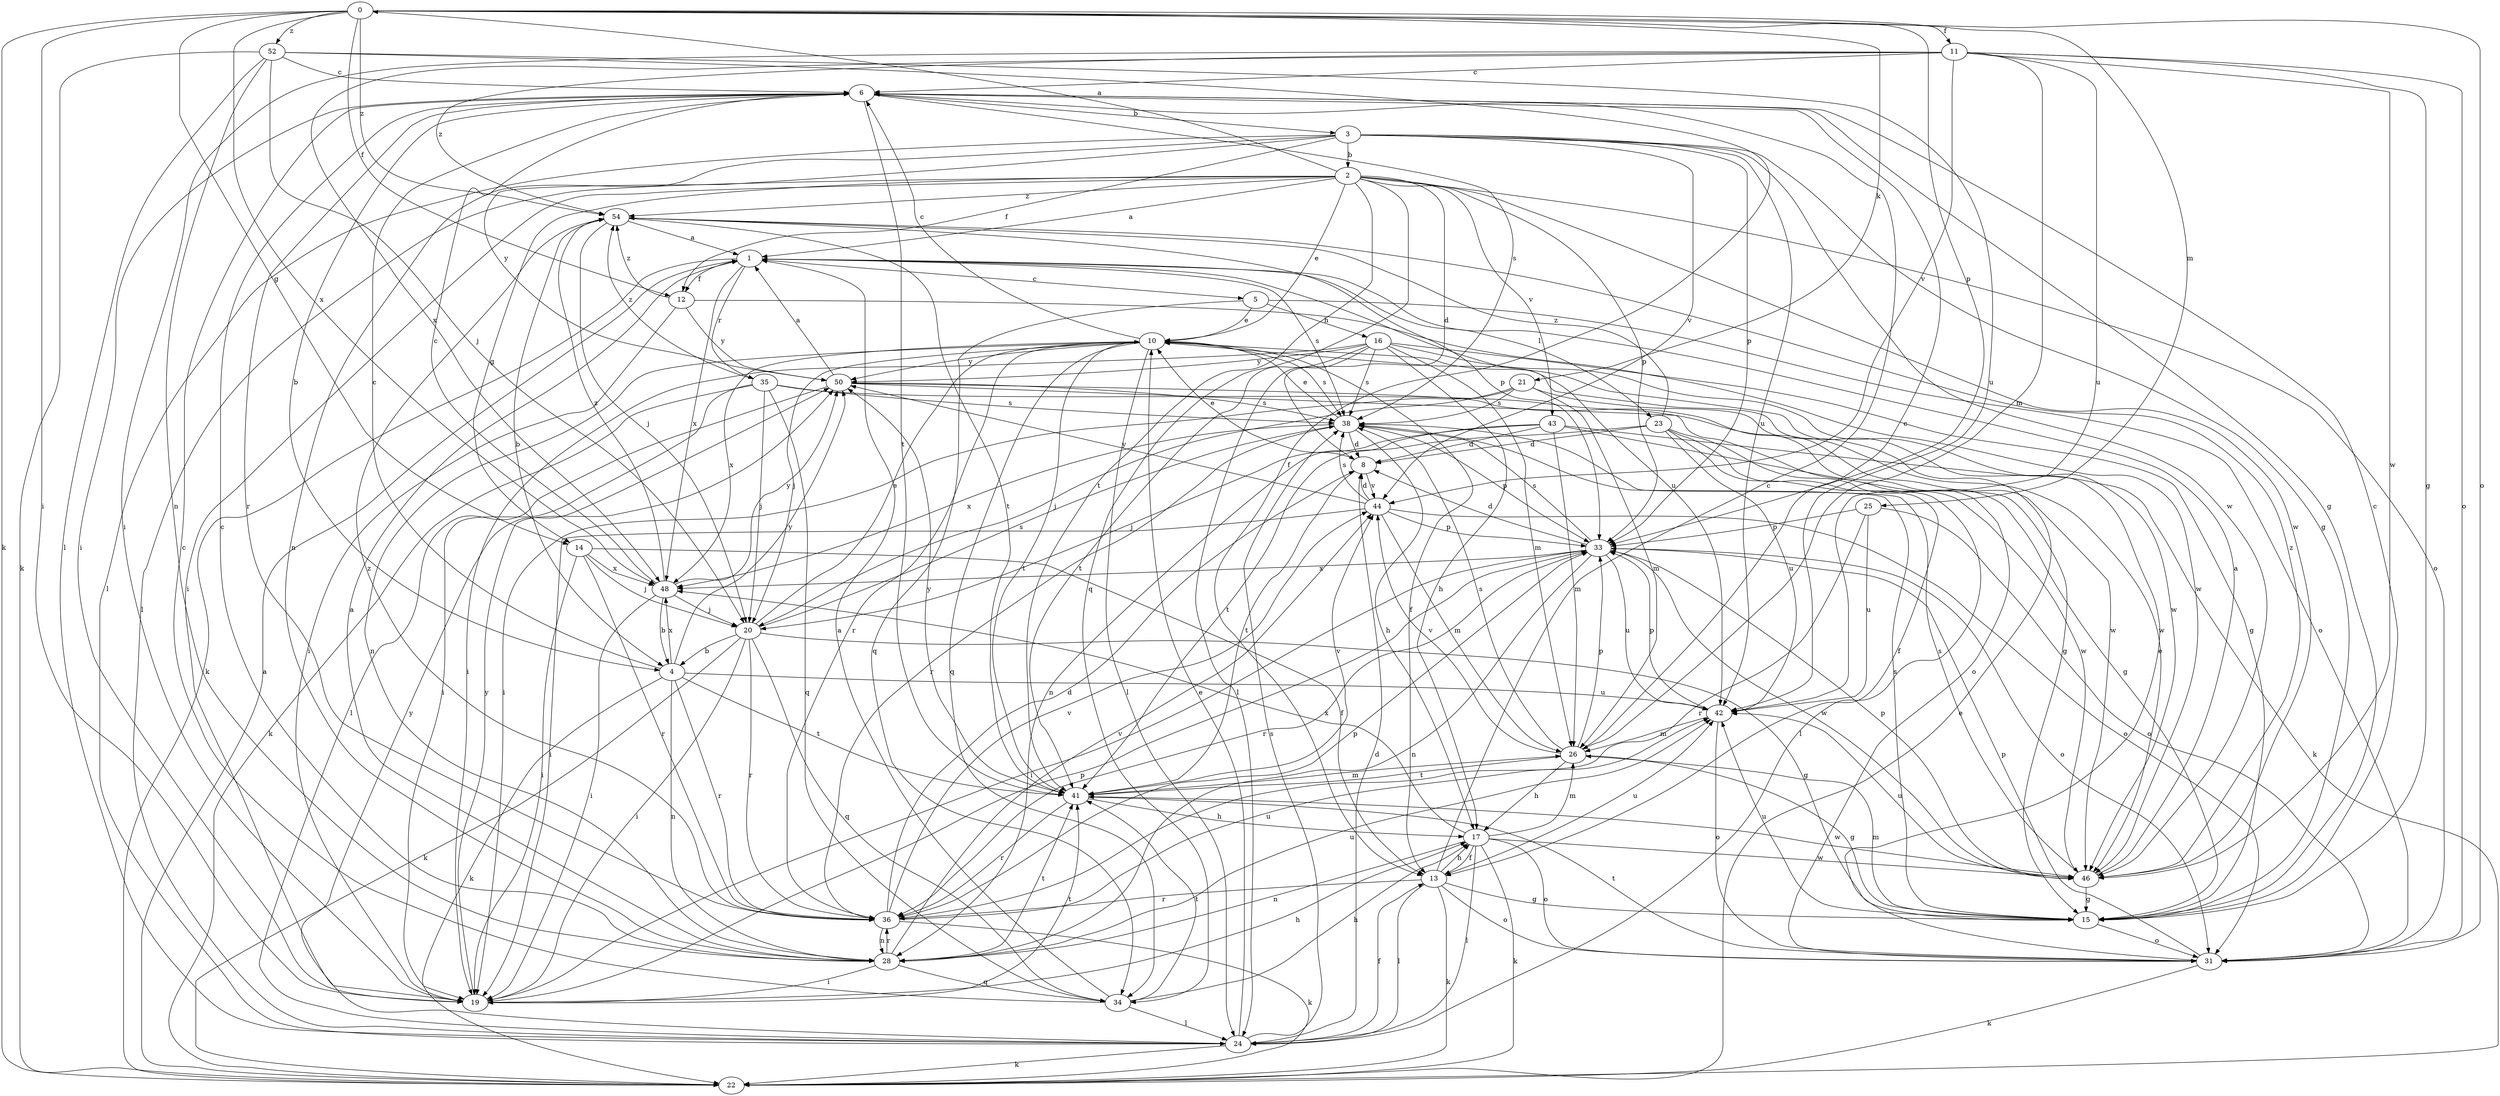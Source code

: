 strict digraph  {
0;
1;
2;
3;
4;
5;
6;
8;
10;
11;
12;
13;
14;
15;
16;
17;
19;
20;
21;
22;
23;
24;
25;
26;
28;
31;
33;
34;
35;
36;
38;
41;
42;
43;
44;
46;
48;
50;
52;
54;
0 -> 11  [label=f];
0 -> 12  [label=f];
0 -> 14  [label=g];
0 -> 19  [label=i];
0 -> 21  [label=k];
0 -> 22  [label=k];
0 -> 25  [label=m];
0 -> 31  [label=o];
0 -> 33  [label=p];
0 -> 48  [label=x];
0 -> 52  [label=z];
0 -> 54  [label=z];
1 -> 5  [label=c];
1 -> 12  [label=f];
1 -> 22  [label=k];
1 -> 23  [label=l];
1 -> 35  [label=r];
1 -> 38  [label=s];
1 -> 42  [label=u];
1 -> 48  [label=x];
2 -> 0  [label=a];
2 -> 1  [label=a];
2 -> 8  [label=d];
2 -> 10  [label=e];
2 -> 14  [label=g];
2 -> 19  [label=i];
2 -> 24  [label=l];
2 -> 31  [label=o];
2 -> 33  [label=p];
2 -> 34  [label=q];
2 -> 41  [label=t];
2 -> 43  [label=v];
2 -> 46  [label=w];
2 -> 54  [label=z];
3 -> 2  [label=b];
3 -> 12  [label=f];
3 -> 15  [label=g];
3 -> 24  [label=l];
3 -> 28  [label=n];
3 -> 33  [label=p];
3 -> 42  [label=u];
3 -> 44  [label=v];
3 -> 46  [label=w];
3 -> 50  [label=y];
4 -> 6  [label=c];
4 -> 22  [label=k];
4 -> 28  [label=n];
4 -> 36  [label=r];
4 -> 41  [label=t];
4 -> 42  [label=u];
4 -> 48  [label=x];
4 -> 50  [label=y];
5 -> 10  [label=e];
5 -> 16  [label=h];
5 -> 31  [label=o];
5 -> 34  [label=q];
6 -> 3  [label=b];
6 -> 4  [label=b];
6 -> 15  [label=g];
6 -> 19  [label=i];
6 -> 36  [label=r];
6 -> 38  [label=s];
6 -> 41  [label=t];
8 -> 10  [label=e];
8 -> 41  [label=t];
8 -> 44  [label=v];
10 -> 6  [label=c];
10 -> 13  [label=f];
10 -> 20  [label=j];
10 -> 24  [label=l];
10 -> 28  [label=n];
10 -> 34  [label=q];
10 -> 36  [label=r];
10 -> 38  [label=s];
10 -> 41  [label=t];
10 -> 48  [label=x];
10 -> 50  [label=y];
11 -> 6  [label=c];
11 -> 15  [label=g];
11 -> 19  [label=i];
11 -> 26  [label=m];
11 -> 31  [label=o];
11 -> 42  [label=u];
11 -> 44  [label=v];
11 -> 46  [label=w];
11 -> 48  [label=x];
11 -> 54  [label=z];
12 -> 19  [label=i];
12 -> 46  [label=w];
12 -> 50  [label=y];
12 -> 54  [label=z];
13 -> 6  [label=c];
13 -> 15  [label=g];
13 -> 17  [label=h];
13 -> 22  [label=k];
13 -> 24  [label=l];
13 -> 31  [label=o];
13 -> 36  [label=r];
13 -> 42  [label=u];
14 -> 13  [label=f];
14 -> 19  [label=i];
14 -> 20  [label=j];
14 -> 36  [label=r];
14 -> 48  [label=x];
15 -> 6  [label=c];
15 -> 26  [label=m];
15 -> 31  [label=o];
15 -> 38  [label=s];
15 -> 42  [label=u];
16 -> 15  [label=g];
16 -> 17  [label=h];
16 -> 19  [label=i];
16 -> 24  [label=l];
16 -> 26  [label=m];
16 -> 38  [label=s];
16 -> 41  [label=t];
16 -> 46  [label=w];
16 -> 50  [label=y];
17 -> 13  [label=f];
17 -> 22  [label=k];
17 -> 24  [label=l];
17 -> 26  [label=m];
17 -> 28  [label=n];
17 -> 31  [label=o];
17 -> 46  [label=w];
17 -> 48  [label=x];
19 -> 17  [label=h];
19 -> 33  [label=p];
19 -> 41  [label=t];
19 -> 50  [label=y];
20 -> 4  [label=b];
20 -> 10  [label=e];
20 -> 15  [label=g];
20 -> 19  [label=i];
20 -> 22  [label=k];
20 -> 34  [label=q];
20 -> 36  [label=r];
20 -> 38  [label=s];
21 -> 19  [label=i];
21 -> 20  [label=j];
21 -> 26  [label=m];
21 -> 38  [label=s];
21 -> 46  [label=w];
22 -> 1  [label=a];
22 -> 10  [label=e];
23 -> 8  [label=d];
23 -> 13  [label=f];
23 -> 24  [label=l];
23 -> 41  [label=t];
23 -> 42  [label=u];
23 -> 46  [label=w];
23 -> 54  [label=z];
24 -> 8  [label=d];
24 -> 10  [label=e];
24 -> 13  [label=f];
24 -> 22  [label=k];
24 -> 38  [label=s];
24 -> 50  [label=y];
25 -> 31  [label=o];
25 -> 33  [label=p];
25 -> 36  [label=r];
25 -> 42  [label=u];
26 -> 6  [label=c];
26 -> 15  [label=g];
26 -> 17  [label=h];
26 -> 33  [label=p];
26 -> 38  [label=s];
26 -> 41  [label=t];
26 -> 44  [label=v];
28 -> 1  [label=a];
28 -> 6  [label=c];
28 -> 19  [label=i];
28 -> 34  [label=q];
28 -> 36  [label=r];
28 -> 41  [label=t];
28 -> 42  [label=u];
28 -> 44  [label=v];
31 -> 10  [label=e];
31 -> 22  [label=k];
31 -> 33  [label=p];
31 -> 41  [label=t];
33 -> 8  [label=d];
33 -> 19  [label=i];
33 -> 28  [label=n];
33 -> 31  [label=o];
33 -> 36  [label=r];
33 -> 38  [label=s];
33 -> 42  [label=u];
33 -> 46  [label=w];
33 -> 48  [label=x];
34 -> 1  [label=a];
34 -> 6  [label=c];
34 -> 17  [label=h];
34 -> 24  [label=l];
34 -> 41  [label=t];
35 -> 19  [label=i];
35 -> 20  [label=j];
35 -> 22  [label=k];
35 -> 34  [label=q];
35 -> 38  [label=s];
35 -> 46  [label=w];
35 -> 54  [label=z];
36 -> 8  [label=d];
36 -> 22  [label=k];
36 -> 28  [label=n];
36 -> 33  [label=p];
36 -> 42  [label=u];
36 -> 44  [label=v];
36 -> 54  [label=z];
38 -> 8  [label=d];
38 -> 10  [label=e];
38 -> 17  [label=h];
38 -> 33  [label=p];
38 -> 36  [label=r];
38 -> 48  [label=x];
41 -> 17  [label=h];
41 -> 26  [label=m];
41 -> 36  [label=r];
41 -> 44  [label=v];
41 -> 46  [label=w];
41 -> 50  [label=y];
42 -> 26  [label=m];
42 -> 31  [label=o];
42 -> 33  [label=p];
43 -> 8  [label=d];
43 -> 15  [label=g];
43 -> 20  [label=j];
43 -> 22  [label=k];
43 -> 26  [label=m];
43 -> 28  [label=n];
44 -> 8  [label=d];
44 -> 19  [label=i];
44 -> 26  [label=m];
44 -> 31  [label=o];
44 -> 33  [label=p];
44 -> 38  [label=s];
44 -> 50  [label=y];
46 -> 1  [label=a];
46 -> 15  [label=g];
46 -> 33  [label=p];
46 -> 38  [label=s];
46 -> 42  [label=u];
46 -> 54  [label=z];
48 -> 4  [label=b];
48 -> 6  [label=c];
48 -> 19  [label=i];
48 -> 20  [label=j];
48 -> 50  [label=y];
48 -> 54  [label=z];
50 -> 1  [label=a];
50 -> 15  [label=g];
50 -> 24  [label=l];
50 -> 31  [label=o];
50 -> 38  [label=s];
52 -> 6  [label=c];
52 -> 13  [label=f];
52 -> 20  [label=j];
52 -> 22  [label=k];
52 -> 24  [label=l];
52 -> 28  [label=n];
52 -> 42  [label=u];
54 -> 1  [label=a];
54 -> 4  [label=b];
54 -> 20  [label=j];
54 -> 33  [label=p];
54 -> 41  [label=t];
}
